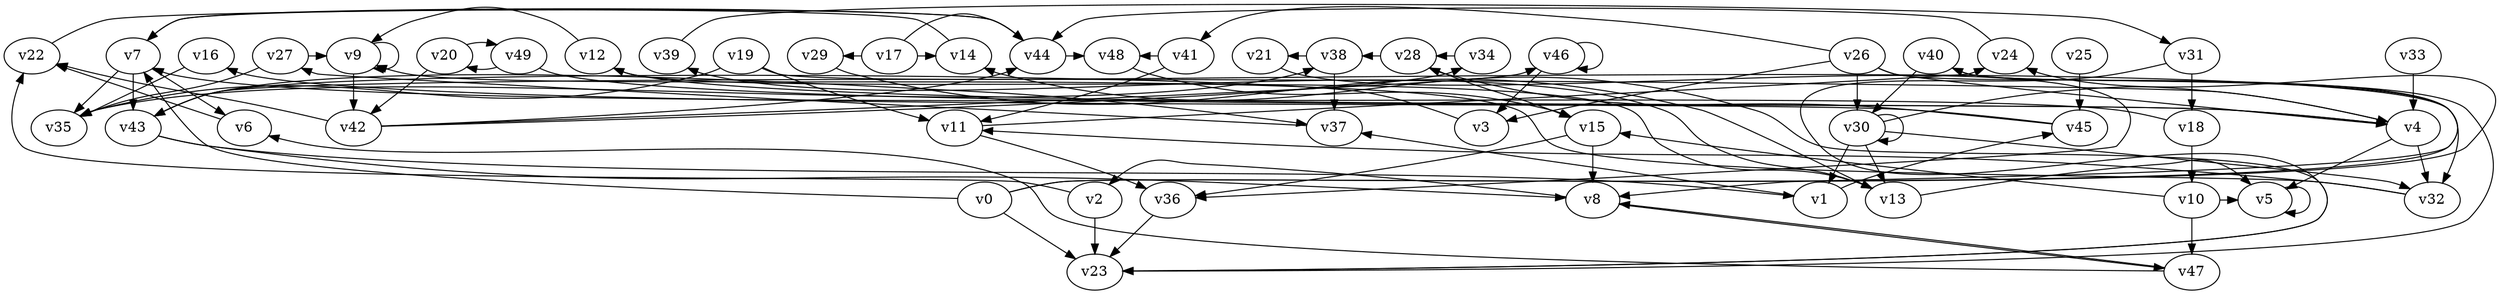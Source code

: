 // Benchmark game 66 - 50 vertices
digraph G {
    v0 [name="v0", player=0];
    v1 [name="v1", player=1];
    v2 [name="v2", player=0];
    v3 [name="v3", player=0];
    v4 [name="v4", player=0];
    v5 [name="v5", player=0];
    v6 [name="v6", player=0];
    v7 [name="v7", player=1];
    v8 [name="v8", player=1];
    v9 [name="v9", player=1, target=1];
    v10 [name="v10", player=0];
    v11 [name="v11", player=1];
    v12 [name="v12", player=0];
    v13 [name="v13", player=0];
    v14 [name="v14", player=0];
    v15 [name="v15", player=0];
    v16 [name="v16", player=1];
    v17 [name="v17", player=1];
    v18 [name="v18", player=0];
    v19 [name="v19", player=0];
    v20 [name="v20", player=1];
    v21 [name="v21", player=1];
    v22 [name="v22", player=1];
    v23 [name="v23", player=1, target=1];
    v24 [name="v24", player=0];
    v25 [name="v25", player=0];
    v26 [name="v26", player=0];
    v27 [name="v27", player=0];
    v28 [name="v28", player=1];
    v29 [name="v29", player=1];
    v30 [name="v30", player=1];
    v31 [name="v31", player=0];
    v32 [name="v32", player=1];
    v33 [name="v33", player=0];
    v34 [name="v34", player=1, target=1];
    v35 [name="v35", player=0, target=1];
    v36 [name="v36", player=0];
    v37 [name="v37", player=1];
    v38 [name="v38", player=0];
    v39 [name="v39", player=0];
    v40 [name="v40", player=1];
    v41 [name="v41", player=1];
    v42 [name="v42", player=0, target=1];
    v43 [name="v43", player=0];
    v44 [name="v44", player=1];
    v45 [name="v45", player=1];
    v46 [name="v46", player=0, target=1];
    v47 [name="v47", player=1];
    v48 [name="v48", player=1];
    v49 [name="v49", player=1, target=1];

    v0 -> v40 [constraint="time == 5"];
    v1 -> v37 [constraint="time == 14"];
    v2 -> v22 [constraint="time >= 3"];
    v3 -> v43 [constraint="time >= 8"];
    v4 -> v43 [constraint="time % 4 == 3"];
    v5 -> v5 [constraint="time % 3 == 1"];
    v6 -> v22 [constraint="time % 5 == 4"];
    v7 -> v43;
    v8 -> v2 [constraint="time == 20"];
    v9 -> v9 [constraint="time % 6 == 5"];
    v10 -> v47;
    v11 -> v36;
    v12 -> v13 [constraint="time >= 7"];
    v13 -> v5 [constraint="time >= 15"];
    v14 -> v7 [constraint="(time >= 9) && (time <= 16)"];
    v15 -> v36;
    v16 -> v35 [constraint="time % 3 == 2"];
    v17 -> v14 [constraint="time % 4 == 3"];
    v18 -> v7 [constraint="time == 11"];
    v19 -> v35 [constraint="time <= 21"];
    v20 -> v42 [constraint="time >= 4"];
    v21 -> v36 [constraint="time == 13"];
    v22 -> v44 [constraint="time >= 2"];
    v23 -> v14 [constraint="time % 5 == 1"];
    v24 -> v44 [constraint="time <= 11"];
    v25 -> v45;
    v26 -> v32 [constraint="time >= 8"];
    v27 -> v9 [constraint="time <= 14"];
    v28 -> v15 [constraint="time >= 5"];
    v29 -> v13 [constraint="time % 2 == 0"];
    v30 -> v1;
    v31 -> v18;
    v32 -> v11 [constraint="time >= 11"];
    v33 -> v4;
    v34 -> v28 [constraint="(time % 3 == 1) || (time % 3 == 2)"];
    v35 -> v38 [constraint="time == 12"];
    v36 -> v23;
    v37 -> v27 [constraint="time % 5 == 4"];
    v38 -> v37;
    v39 -> v31 [constraint="(time % 3 == 0) || (time % 4 == 2)"];
    v40 -> v30 [constraint="time <= 17"];
    v41 -> v48 [constraint="time % 2 == 1"];
    v42 -> v44 [constraint="time % 4 == 3"];
    v43 -> v1 [constraint="time == 15"];
    v44 -> v48 [constraint="time <= 20"];
    v45 -> v16 [constraint="time % 2 == 0"];
    v46 -> v46 [constraint="time >= 11"];
    v47 -> v6 [constraint="time == 10"];
    v48 -> v15 [constraint="time % 5 == 0"];
    v49 -> v20 [constraint="time == 14"];
    v13 -> v39 [constraint="time == 0"];
    v43 -> v8 [constraint="time % 2 == 1"];
    v4 -> v32;
    v17 -> v44 [constraint="time % 6 == 5"];
    v46 -> v3;
    v7 -> v44 [constraint="time % 3 == 1"];
    v18 -> v10;
    v38 -> v21 [constraint="time == 4"];
    v4 -> v12 [constraint="time == 7"];
    v0 -> v24 [constraint="time >= 13"];
    v41 -> v11 [constraint="time >= 1"];
    v19 -> v11;
    v43 -> v37 [constraint="time >= 4"];
    v45 -> v28 [constraint="time >= 15"];
    v7 -> v6;
    v8 -> v47 [constraint="(time >= 1) && (time <= 22)"];
    v31 -> v23 [constraint="time >= 7"];
    v1 -> v45 [constraint="time % 4 == 0"];
    v26 -> v30;
    v27 -> v35 [constraint="time >= 2"];
    v4 -> v5;
    v42 -> v22 [constraint="time == 16"];
    v15 -> v8;
    v10 -> v5 [constraint="time % 3 == 1"];
    v42 -> v34 [constraint="time == 8"];
    v30 -> v4 [constraint="(time >= 10) && (time <= 21)"];
    v7 -> v35;
    v12 -> v9 [constraint="time == 12"];
    v0 -> v23;
    v0 -> v7 [constraint="time % 4 == 0"];
    v19 -> v8 [constraint="time == 7"];
    v30 -> v13;
    v30 -> v30 [constraint="time == 3"];
    v11 -> v24 [constraint="time % 6 == 0"];
    v9 -> v42;
    v32 -> v9 [constraint="time <= 7"];
    v30 -> v32 [constraint="(time % 2 == 0) || (time % 5 == 1)"];
    v40 -> v23 [constraint="time <= 13"];
    v26 -> v3 [constraint="time >= 1"];
    v20 -> v49 [constraint="time == 6"];
    v42 -> v46 [constraint="time <= 17"];
    v28 -> v38 [constraint="time >= 4"];
    v47 -> v8 [constraint="time == 16"];
    v26 -> v41 [constraint="time <= 25"];
    v10 -> v15 [constraint="time % 4 == 3"];
    v49 -> v4 [constraint="time == 0"];
    v26 -> v4 [constraint="time % 3 == 2"];
    v2 -> v23;
    v17 -> v29 [constraint="time % 4 == 2"];
}
